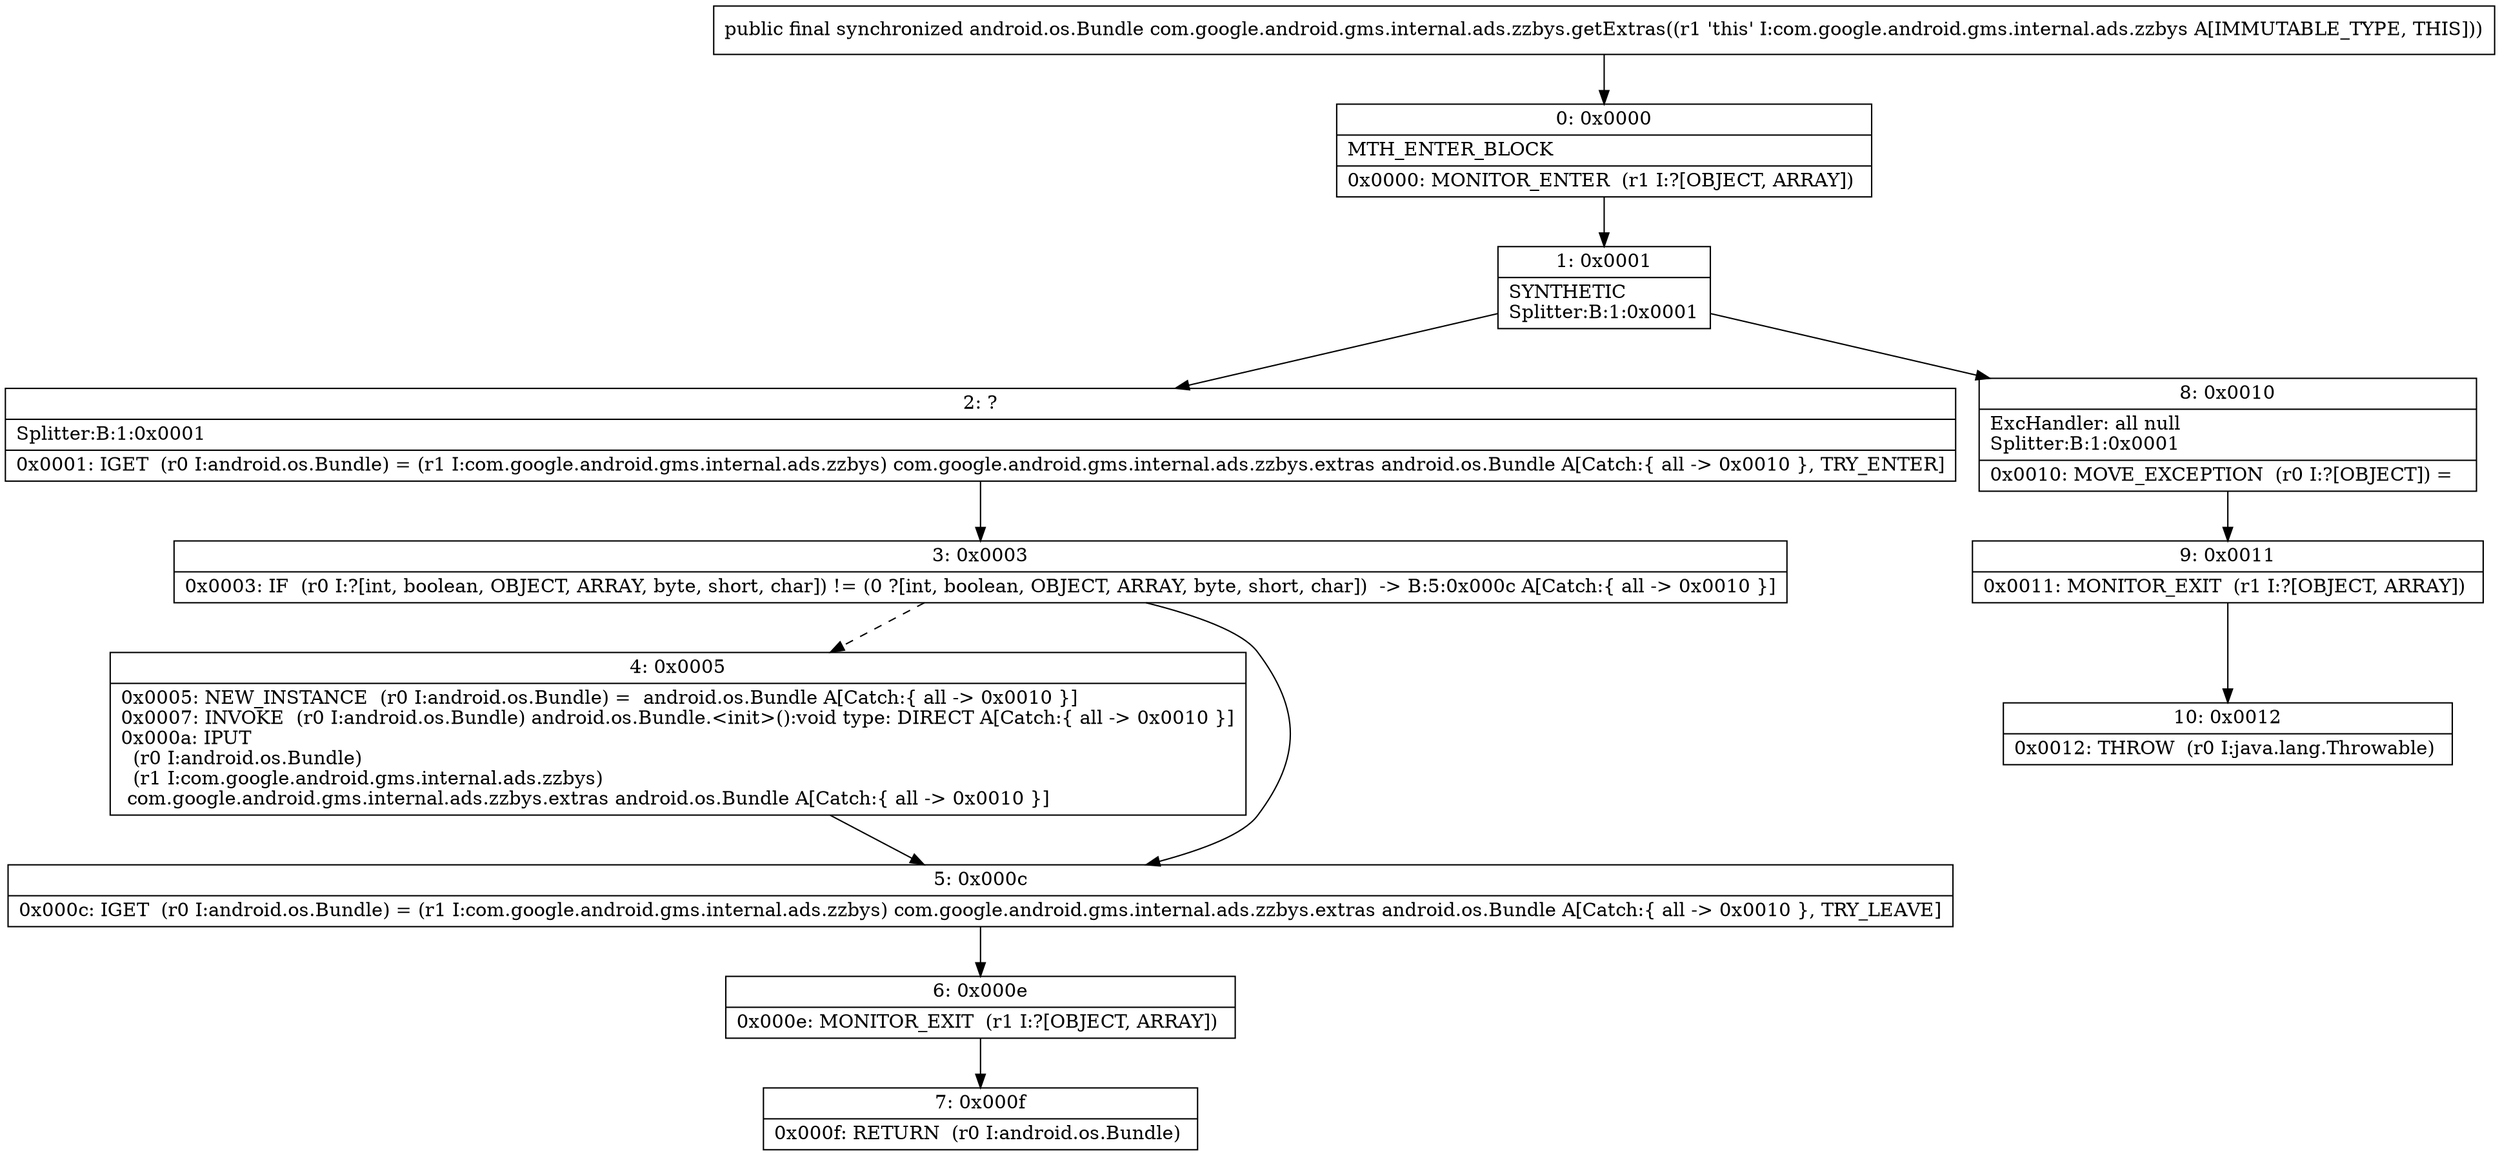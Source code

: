 digraph "CFG forcom.google.android.gms.internal.ads.zzbys.getExtras()Landroid\/os\/Bundle;" {
Node_0 [shape=record,label="{0\:\ 0x0000|MTH_ENTER_BLOCK\l|0x0000: MONITOR_ENTER  (r1 I:?[OBJECT, ARRAY]) \l}"];
Node_1 [shape=record,label="{1\:\ 0x0001|SYNTHETIC\lSplitter:B:1:0x0001\l}"];
Node_2 [shape=record,label="{2\:\ ?|Splitter:B:1:0x0001\l|0x0001: IGET  (r0 I:android.os.Bundle) = (r1 I:com.google.android.gms.internal.ads.zzbys) com.google.android.gms.internal.ads.zzbys.extras android.os.Bundle A[Catch:\{ all \-\> 0x0010 \}, TRY_ENTER]\l}"];
Node_3 [shape=record,label="{3\:\ 0x0003|0x0003: IF  (r0 I:?[int, boolean, OBJECT, ARRAY, byte, short, char]) != (0 ?[int, boolean, OBJECT, ARRAY, byte, short, char])  \-\> B:5:0x000c A[Catch:\{ all \-\> 0x0010 \}]\l}"];
Node_4 [shape=record,label="{4\:\ 0x0005|0x0005: NEW_INSTANCE  (r0 I:android.os.Bundle) =  android.os.Bundle A[Catch:\{ all \-\> 0x0010 \}]\l0x0007: INVOKE  (r0 I:android.os.Bundle) android.os.Bundle.\<init\>():void type: DIRECT A[Catch:\{ all \-\> 0x0010 \}]\l0x000a: IPUT  \l  (r0 I:android.os.Bundle)\l  (r1 I:com.google.android.gms.internal.ads.zzbys)\l com.google.android.gms.internal.ads.zzbys.extras android.os.Bundle A[Catch:\{ all \-\> 0x0010 \}]\l}"];
Node_5 [shape=record,label="{5\:\ 0x000c|0x000c: IGET  (r0 I:android.os.Bundle) = (r1 I:com.google.android.gms.internal.ads.zzbys) com.google.android.gms.internal.ads.zzbys.extras android.os.Bundle A[Catch:\{ all \-\> 0x0010 \}, TRY_LEAVE]\l}"];
Node_6 [shape=record,label="{6\:\ 0x000e|0x000e: MONITOR_EXIT  (r1 I:?[OBJECT, ARRAY]) \l}"];
Node_7 [shape=record,label="{7\:\ 0x000f|0x000f: RETURN  (r0 I:android.os.Bundle) \l}"];
Node_8 [shape=record,label="{8\:\ 0x0010|ExcHandler: all null\lSplitter:B:1:0x0001\l|0x0010: MOVE_EXCEPTION  (r0 I:?[OBJECT]) =  \l}"];
Node_9 [shape=record,label="{9\:\ 0x0011|0x0011: MONITOR_EXIT  (r1 I:?[OBJECT, ARRAY]) \l}"];
Node_10 [shape=record,label="{10\:\ 0x0012|0x0012: THROW  (r0 I:java.lang.Throwable) \l}"];
MethodNode[shape=record,label="{public final synchronized android.os.Bundle com.google.android.gms.internal.ads.zzbys.getExtras((r1 'this' I:com.google.android.gms.internal.ads.zzbys A[IMMUTABLE_TYPE, THIS])) }"];
MethodNode -> Node_0;
Node_0 -> Node_1;
Node_1 -> Node_2;
Node_1 -> Node_8;
Node_2 -> Node_3;
Node_3 -> Node_4[style=dashed];
Node_3 -> Node_5;
Node_4 -> Node_5;
Node_5 -> Node_6;
Node_6 -> Node_7;
Node_8 -> Node_9;
Node_9 -> Node_10;
}

